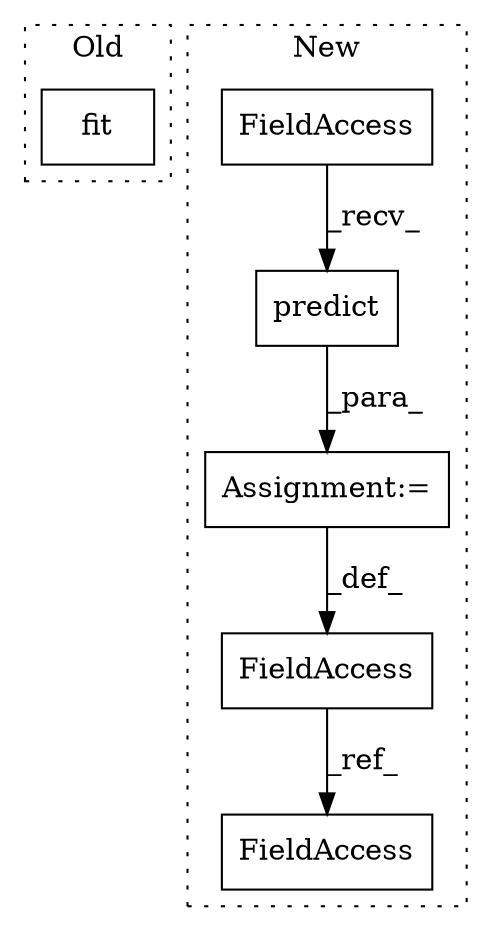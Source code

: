 digraph G {
subgraph cluster0 {
1 [label="fit" a="32" s="1144,1155" l="4,1" shape="box"];
label = "Old";
style="dotted";
}
subgraph cluster1 {
2 [label="predict" a="32" s="1075,1093" l="8,1" shape="box"];
3 [label="Assignment:=" a="7" s="1056" l="1" shape="box"];
4 [label="FieldAccess" a="22" s="1224" l="12" shape="box"];
5 [label="FieldAccess" a="22" s="1328" l="12" shape="box"];
6 [label="FieldAccess" a="22" s="1057" l="17" shape="box"];
label = "New";
style="dotted";
}
2 -> 3 [label="_para_"];
3 -> 4 [label="_def_"];
4 -> 5 [label="_ref_"];
6 -> 2 [label="_recv_"];
}